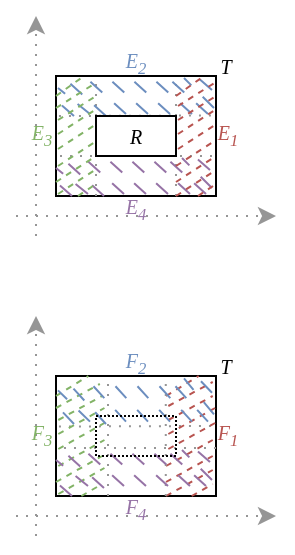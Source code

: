 <mxfile version="23.1.5" type="device">
  <diagram name="Pagina-1" id="2E39NDmfMYuv_2c8OxZy">
    <mxGraphModel dx="276" dy="161" grid="1" gridSize="10" guides="1" tooltips="1" connect="1" arrows="1" fold="1" page="1" pageScale="1" pageWidth="827" pageHeight="1169" math="0" shadow="0">
      <root>
        <mxCell id="0" />
        <mxCell id="1" parent="0" />
        <mxCell id="5KzQJG8aGWldB78MasGk-3" value="" style="rounded=0;whiteSpace=wrap;html=1;fillColor=none;" vertex="1" parent="1">
          <mxGeometry x="330" y="370" width="80" height="60" as="geometry" />
        </mxCell>
        <mxCell id="5KzQJG8aGWldB78MasGk-131" value="" style="rounded=0;whiteSpace=wrap;html=1;fillColor=none;" vertex="1" parent="1">
          <mxGeometry x="330" y="520" width="80" height="60" as="geometry" />
        </mxCell>
        <mxCell id="5KzQJG8aGWldB78MasGk-1" value="" style="endArrow=classic;html=1;rounded=0;strokeWidth=1;strokeColor=#969696;dashed=1;dashPattern=1 4;" edge="1" parent="1">
          <mxGeometry width="50" height="50" relative="1" as="geometry">
            <mxPoint x="320" y="450" as="sourcePoint" />
            <mxPoint x="320" y="340" as="targetPoint" />
          </mxGeometry>
        </mxCell>
        <mxCell id="5KzQJG8aGWldB78MasGk-2" value="" style="endArrow=classic;html=1;rounded=0;strokeWidth=1;strokeColor=#969696;dashed=1;dashPattern=1 4;" edge="1" parent="1">
          <mxGeometry width="50" height="50" relative="1" as="geometry">
            <mxPoint x="310" y="440" as="sourcePoint" />
            <mxPoint x="440" y="440" as="targetPoint" />
          </mxGeometry>
        </mxCell>
        <mxCell id="5KzQJG8aGWldB78MasGk-5" value="T" style="text;html=1;align=center;verticalAlign=middle;whiteSpace=wrap;rounded=0;fontSize=10;fontStyle=2;fontFamily=Computer modern;" vertex="1" parent="1">
          <mxGeometry x="410" y="360" width="10" height="10" as="geometry" />
        </mxCell>
        <mxCell id="5KzQJG8aGWldB78MasGk-7" value="" style="endArrow=none;dashed=1;html=1;dashPattern=1 4;strokeWidth=1;rounded=0;entryX=0.75;entryY=0;entryDx=0;entryDy=0;exitX=0.75;exitY=1;exitDx=0;exitDy=0;strokeColor=#969696;" edge="1" parent="1" source="5KzQJG8aGWldB78MasGk-3" target="5KzQJG8aGWldB78MasGk-3">
          <mxGeometry width="50" height="50" relative="1" as="geometry">
            <mxPoint x="330" y="420" as="sourcePoint" />
            <mxPoint x="390" y="380" as="targetPoint" />
          </mxGeometry>
        </mxCell>
        <mxCell id="5KzQJG8aGWldB78MasGk-8" value="" style="endArrow=none;dashed=1;html=1;dashPattern=1 4;strokeWidth=1;rounded=0;exitX=1.006;exitY=0.329;exitDx=0;exitDy=0;exitPerimeter=0;strokeColor=#969696;" edge="1" parent="1">
          <mxGeometry width="50" height="50" relative="1" as="geometry">
            <mxPoint x="407.48" y="389.74" as="sourcePoint" />
            <mxPoint x="330" y="390" as="targetPoint" />
          </mxGeometry>
        </mxCell>
        <mxCell id="5KzQJG8aGWldB78MasGk-9" value="" style="endArrow=none;dashed=1;html=1;dashPattern=1 4;strokeWidth=1;rounded=0;exitX=1.006;exitY=0.329;exitDx=0;exitDy=0;exitPerimeter=0;strokeColor=#969696;" edge="1" parent="1">
          <mxGeometry width="50" height="50" relative="1" as="geometry">
            <mxPoint x="408" y="410" as="sourcePoint" />
            <mxPoint x="328" y="410" as="targetPoint" />
          </mxGeometry>
        </mxCell>
        <mxCell id="5KzQJG8aGWldB78MasGk-10" value="" style="endArrow=none;dashed=1;html=1;dashPattern=1 4;strokeWidth=1;rounded=0;exitX=0.75;exitY=1;exitDx=0;exitDy=0;strokeColor=#969696;" edge="1" parent="1">
          <mxGeometry width="50" height="50" relative="1" as="geometry">
            <mxPoint x="350" y="430" as="sourcePoint" />
            <mxPoint x="350" y="370" as="targetPoint" />
          </mxGeometry>
        </mxCell>
        <mxCell id="5KzQJG8aGWldB78MasGk-22" value="" style="endArrow=none;dashed=1;html=1;rounded=0;fillColor=#dae8fc;strokeColor=#6c8ebf;dashPattern=8 8;" edge="1" parent="1">
          <mxGeometry width="50" height="50" relative="1" as="geometry">
            <mxPoint x="339" y="390" as="sourcePoint" />
            <mxPoint x="331" y="383" as="targetPoint" />
          </mxGeometry>
        </mxCell>
        <mxCell id="5KzQJG8aGWldB78MasGk-23" value="" style="endArrow=none;dashed=1;html=1;rounded=0;fillColor=#dae8fc;strokeColor=#6c8ebf;dashPattern=8 8;" edge="1" parent="1">
          <mxGeometry width="50" height="50" relative="1" as="geometry">
            <mxPoint x="355" y="390" as="sourcePoint" />
            <mxPoint x="334" y="371" as="targetPoint" />
          </mxGeometry>
        </mxCell>
        <mxCell id="5KzQJG8aGWldB78MasGk-25" value="" style="endArrow=none;dashed=1;html=1;rounded=0;fillColor=#dae8fc;strokeColor=#6c8ebf;dashPattern=8 8;" edge="1" parent="1">
          <mxGeometry width="50" height="50" relative="1" as="geometry">
            <mxPoint x="376" y="389" as="sourcePoint" />
            <mxPoint x="355" y="370" as="targetPoint" />
          </mxGeometry>
        </mxCell>
        <mxCell id="5KzQJG8aGWldB78MasGk-26" value="" style="endArrow=none;dashed=1;html=1;rounded=0;fillColor=#dae8fc;strokeColor=#6c8ebf;dashPattern=8 8;" edge="1" parent="1">
          <mxGeometry width="50" height="50" relative="1" as="geometry">
            <mxPoint x="387" y="389" as="sourcePoint" />
            <mxPoint x="366" y="370" as="targetPoint" />
          </mxGeometry>
        </mxCell>
        <mxCell id="5KzQJG8aGWldB78MasGk-27" value="" style="endArrow=none;dashed=1;html=1;rounded=0;fillColor=#dae8fc;strokeColor=#6c8ebf;dashPattern=8 8;" edge="1" parent="1">
          <mxGeometry width="50" height="50" relative="1" as="geometry">
            <mxPoint x="406" y="389" as="sourcePoint" />
            <mxPoint x="385" y="370" as="targetPoint" />
          </mxGeometry>
        </mxCell>
        <mxCell id="5KzQJG8aGWldB78MasGk-28" value="" style="endArrow=none;dashed=1;html=1;rounded=0;fillColor=#dae8fc;strokeColor=#6c8ebf;dashPattern=8 8;" edge="1" parent="1">
          <mxGeometry width="50" height="50" relative="1" as="geometry">
            <mxPoint x="408" y="377" as="sourcePoint" />
            <mxPoint x="400" y="370" as="targetPoint" />
          </mxGeometry>
        </mxCell>
        <mxCell id="5KzQJG8aGWldB78MasGk-36" value="E&lt;span style=&quot;font-size: 10px;&quot;&gt;&lt;span style=&quot;font-size: 10px;&quot;&gt;&lt;sub&gt;4&lt;/sub&gt;&lt;/span&gt;&lt;/span&gt;" style="text;html=1;align=center;verticalAlign=middle;whiteSpace=wrap;rounded=0;fontSize=10;fontStyle=2;fontFamily=Computer modern;fontColor=#9673A6;" vertex="1" parent="1">
          <mxGeometry x="355" y="432" width="30" height="10" as="geometry" />
        </mxCell>
        <mxCell id="5KzQJG8aGWldB78MasGk-37" value="E&lt;span style=&quot;font-size: 10px;&quot;&gt;&lt;span style=&quot;font-size: 10px;&quot;&gt;&lt;sub&gt;1&lt;/sub&gt;&lt;/span&gt;&lt;/span&gt;" style="text;html=1;align=center;verticalAlign=middle;whiteSpace=wrap;rounded=0;fontSize=10;fontStyle=2;fontFamily=Computer modern;fontColor=#B85450;" vertex="1" parent="1">
          <mxGeometry x="411" y="390" width="10" height="20" as="geometry" />
        </mxCell>
        <mxCell id="5KzQJG8aGWldB78MasGk-38" value="E&lt;span style=&quot;font-size: 10px;&quot;&gt;&lt;span style=&quot;font-size: 10px;&quot;&gt;&lt;sub&gt;2&lt;/sub&gt;&lt;/span&gt;&lt;/span&gt;" style="text;html=1;align=center;verticalAlign=middle;whiteSpace=wrap;rounded=0;fontSize=10;fontStyle=2;fontFamily=Computer modern;fontColor=#6C8EBF;" vertex="1" parent="1">
          <mxGeometry x="355" y="359" width="30" height="10" as="geometry" />
        </mxCell>
        <mxCell id="5KzQJG8aGWldB78MasGk-39" value="E&lt;span style=&quot;font-size: 10px;&quot;&gt;&lt;span style=&quot;font-size: 10px;&quot;&gt;&lt;sub&gt;3&lt;/sub&gt;&lt;/span&gt;&lt;/span&gt;" style="text;html=1;align=center;verticalAlign=middle;whiteSpace=wrap;rounded=0;fontSize=10;fontStyle=2;fontFamily=Computer modern;fontColor=#82B366;" vertex="1" parent="1">
          <mxGeometry x="316" y="390" width="14" height="20" as="geometry" />
        </mxCell>
        <mxCell id="5KzQJG8aGWldB78MasGk-48" value="" style="endArrow=none;dashed=1;html=1;rounded=0;fillColor=#dae8fc;strokeColor=#6c8ebf;dashPattern=8 8;" edge="1" parent="1">
          <mxGeometry width="50" height="50" relative="1" as="geometry">
            <mxPoint x="365" y="389" as="sourcePoint" />
            <mxPoint x="344" y="370" as="targetPoint" />
          </mxGeometry>
        </mxCell>
        <mxCell id="5KzQJG8aGWldB78MasGk-50" value="" style="endArrow=none;dashed=1;html=1;rounded=0;fillColor=#dae8fc;strokeColor=#6c8ebf;dashPattern=8 8;" edge="1" parent="1">
          <mxGeometry width="50" height="50" relative="1" as="geometry">
            <mxPoint x="409" y="386" as="sourcePoint" />
            <mxPoint x="394" y="371" as="targetPoint" />
          </mxGeometry>
        </mxCell>
        <mxCell id="5KzQJG8aGWldB78MasGk-51" value="" style="endArrow=none;dashed=1;html=1;rounded=0;fillColor=#dae8fc;strokeColor=#6c8ebf;dashPattern=8 8;" edge="1" parent="1">
          <mxGeometry width="50" height="50" relative="1" as="geometry">
            <mxPoint x="347" y="389" as="sourcePoint" />
            <mxPoint x="331" y="376" as="targetPoint" />
          </mxGeometry>
        </mxCell>
        <mxCell id="5KzQJG8aGWldB78MasGk-63" value="" style="endArrow=none;dashed=1;html=1;rounded=0;fillColor=#e1d5e7;strokeColor=#9673a6;dashPattern=8 8;" edge="1" parent="1">
          <mxGeometry width="50" height="50" relative="1" as="geometry">
            <mxPoint x="338" y="430" as="sourcePoint" />
            <mxPoint x="330" y="423" as="targetPoint" />
          </mxGeometry>
        </mxCell>
        <mxCell id="5KzQJG8aGWldB78MasGk-64" value="" style="endArrow=none;dashed=1;html=1;rounded=0;fillColor=#e1d5e7;strokeColor=#9673a6;dashPattern=8 8;" edge="1" parent="1">
          <mxGeometry width="50" height="50" relative="1" as="geometry">
            <mxPoint x="354" y="430" as="sourcePoint" />
            <mxPoint x="333" y="411" as="targetPoint" />
          </mxGeometry>
        </mxCell>
        <mxCell id="5KzQJG8aGWldB78MasGk-65" value="" style="endArrow=none;dashed=1;html=1;rounded=0;fillColor=#e1d5e7;strokeColor=#9673a6;dashPattern=8 8;" edge="1" parent="1">
          <mxGeometry width="50" height="50" relative="1" as="geometry">
            <mxPoint x="375" y="429" as="sourcePoint" />
            <mxPoint x="354" y="410" as="targetPoint" />
          </mxGeometry>
        </mxCell>
        <mxCell id="5KzQJG8aGWldB78MasGk-66" value="" style="endArrow=none;dashed=1;html=1;rounded=0;fillColor=#e1d5e7;strokeColor=#9673a6;dashPattern=8 8;" edge="1" parent="1">
          <mxGeometry width="50" height="50" relative="1" as="geometry">
            <mxPoint x="386" y="429" as="sourcePoint" />
            <mxPoint x="365" y="410" as="targetPoint" />
          </mxGeometry>
        </mxCell>
        <mxCell id="5KzQJG8aGWldB78MasGk-67" value="" style="endArrow=none;dashed=1;html=1;rounded=0;fillColor=#e1d5e7;strokeColor=#9673a6;dashPattern=8 8;" edge="1" parent="1">
          <mxGeometry width="50" height="50" relative="1" as="geometry">
            <mxPoint x="405" y="429" as="sourcePoint" />
            <mxPoint x="384" y="410" as="targetPoint" />
          </mxGeometry>
        </mxCell>
        <mxCell id="5KzQJG8aGWldB78MasGk-68" value="" style="endArrow=none;dashed=1;html=1;rounded=0;fillColor=#e1d5e7;strokeColor=#9673a6;dashPattern=8 8;" edge="1" parent="1">
          <mxGeometry width="50" height="50" relative="1" as="geometry">
            <mxPoint x="407" y="417" as="sourcePoint" />
            <mxPoint x="399" y="410" as="targetPoint" />
          </mxGeometry>
        </mxCell>
        <mxCell id="5KzQJG8aGWldB78MasGk-69" value="" style="endArrow=none;dashed=1;html=1;rounded=0;fillColor=#e1d5e7;strokeColor=#9673a6;dashPattern=8 8;" edge="1" parent="1">
          <mxGeometry width="50" height="50" relative="1" as="geometry">
            <mxPoint x="364" y="429" as="sourcePoint" />
            <mxPoint x="343" y="410" as="targetPoint" />
          </mxGeometry>
        </mxCell>
        <mxCell id="5KzQJG8aGWldB78MasGk-70" value="" style="endArrow=none;dashed=1;html=1;rounded=0;fillColor=#e1d5e7;strokeColor=#9673a6;dashPattern=8 8;" edge="1" parent="1">
          <mxGeometry width="50" height="50" relative="1" as="geometry">
            <mxPoint x="397" y="429" as="sourcePoint" />
            <mxPoint x="376" y="410" as="targetPoint" />
          </mxGeometry>
        </mxCell>
        <mxCell id="5KzQJG8aGWldB78MasGk-71" value="" style="endArrow=none;dashed=1;html=1;rounded=0;fillColor=#e1d5e7;strokeColor=#9673a6;dashPattern=8 8;" edge="1" parent="1">
          <mxGeometry width="50" height="50" relative="1" as="geometry">
            <mxPoint x="408" y="426" as="sourcePoint" />
            <mxPoint x="393" y="411" as="targetPoint" />
          </mxGeometry>
        </mxCell>
        <mxCell id="5KzQJG8aGWldB78MasGk-72" value="" style="endArrow=none;dashed=1;html=1;rounded=0;fillColor=#e1d5e7;strokeColor=#9673a6;dashPattern=8 8;" edge="1" parent="1">
          <mxGeometry width="50" height="50" relative="1" as="geometry">
            <mxPoint x="346" y="429" as="sourcePoint" />
            <mxPoint x="330" y="416" as="targetPoint" />
          </mxGeometry>
        </mxCell>
        <mxCell id="5KzQJG8aGWldB78MasGk-4" value="" style="rounded=0;whiteSpace=wrap;html=1;fillColor=none;" vertex="1" parent="1">
          <mxGeometry x="350" y="390" width="40" height="20" as="geometry" />
        </mxCell>
        <mxCell id="5KzQJG8aGWldB78MasGk-6" value="R" style="text;html=1;align=center;verticalAlign=middle;whiteSpace=wrap;rounded=0;fontSize=10;fontStyle=2;fontFamily=Computer modern;" vertex="1" parent="1">
          <mxGeometry x="355" y="390" width="30" height="20" as="geometry" />
        </mxCell>
        <mxCell id="5KzQJG8aGWldB78MasGk-49" value="" style="endArrow=none;dashed=1;html=1;rounded=0;fillColor=#dae8fc;strokeColor=#6c8ebf;dashPattern=8 8;" edge="1" parent="1">
          <mxGeometry width="50" height="50" relative="1" as="geometry">
            <mxPoint x="398" y="389" as="sourcePoint" />
            <mxPoint x="377" y="370" as="targetPoint" />
          </mxGeometry>
        </mxCell>
        <mxCell id="5KzQJG8aGWldB78MasGk-76" value="" style="group" vertex="1" connectable="0" parent="1">
          <mxGeometry x="390" y="370" width="21" height="60" as="geometry" />
        </mxCell>
        <mxCell id="5KzQJG8aGWldB78MasGk-11" value="" style="endArrow=none;dashed=1;html=1;rounded=0;fillColor=#f8cecc;strokeColor=#b85450;" edge="1" parent="5KzQJG8aGWldB78MasGk-76">
          <mxGeometry width="50" height="50" relative="1" as="geometry">
            <mxPoint y="10" as="sourcePoint" />
            <mxPoint x="14" as="targetPoint" />
          </mxGeometry>
        </mxCell>
        <mxCell id="5KzQJG8aGWldB78MasGk-12" value="" style="endArrow=none;dashed=1;html=1;rounded=0;fillColor=#f8cecc;strokeColor=#b85450;" edge="1" parent="5KzQJG8aGWldB78MasGk-76">
          <mxGeometry width="50" height="50" relative="1" as="geometry">
            <mxPoint x="1" y="36.5" as="sourcePoint" />
            <mxPoint x="21" y="23.5" as="targetPoint" />
          </mxGeometry>
        </mxCell>
        <mxCell id="5KzQJG8aGWldB78MasGk-13" value="" style="endArrow=none;dashed=1;html=1;rounded=0;fillColor=#f8cecc;strokeColor=#b85450;" edge="1" parent="5KzQJG8aGWldB78MasGk-76">
          <mxGeometry width="50" height="50" relative="1" as="geometry">
            <mxPoint x="1" y="22" as="sourcePoint" />
            <mxPoint x="20" y="10" as="targetPoint" />
          </mxGeometry>
        </mxCell>
        <mxCell id="5KzQJG8aGWldB78MasGk-14" value="" style="endArrow=none;dashed=1;html=1;rounded=0;fillColor=#f8cecc;strokeColor=#b85450;" edge="1" parent="5KzQJG8aGWldB78MasGk-76">
          <mxGeometry width="50" height="50" relative="1" as="geometry">
            <mxPoint y="53" as="sourcePoint" />
            <mxPoint x="20" y="40" as="targetPoint" />
          </mxGeometry>
        </mxCell>
        <mxCell id="5KzQJG8aGWldB78MasGk-15" value="" style="endArrow=none;dashed=1;html=1;rounded=0;fillColor=#f8cecc;strokeColor=#b85450;" edge="1" parent="5KzQJG8aGWldB78MasGk-76">
          <mxGeometry width="50" height="50" relative="1" as="geometry">
            <mxPoint x="11" y="60" as="sourcePoint" />
            <mxPoint x="20" y="54" as="targetPoint" />
          </mxGeometry>
        </mxCell>
        <mxCell id="5KzQJG8aGWldB78MasGk-44" value="" style="endArrow=none;dashed=1;html=1;rounded=0;fillColor=#f8cecc;strokeColor=#b85450;" edge="1" parent="5KzQJG8aGWldB78MasGk-76">
          <mxGeometry width="50" height="50" relative="1" as="geometry">
            <mxPoint y="60" as="sourcePoint" />
            <mxPoint x="20" y="47" as="targetPoint" />
          </mxGeometry>
        </mxCell>
        <mxCell id="5KzQJG8aGWldB78MasGk-45" value="" style="endArrow=none;dashed=1;html=1;rounded=0;fillColor=#f8cecc;strokeColor=#b85450;" edge="1" parent="5KzQJG8aGWldB78MasGk-76">
          <mxGeometry width="50" height="50" relative="1" as="geometry">
            <mxPoint y="45" as="sourcePoint" />
            <mxPoint x="20" y="32" as="targetPoint" />
          </mxGeometry>
        </mxCell>
        <mxCell id="5KzQJG8aGWldB78MasGk-46" value="" style="endArrow=none;dashed=1;html=1;rounded=0;fillColor=#f8cecc;strokeColor=#b85450;" edge="1" parent="5KzQJG8aGWldB78MasGk-76">
          <mxGeometry width="50" height="50" relative="1" as="geometry">
            <mxPoint x="1" y="29" as="sourcePoint" />
            <mxPoint x="21" y="16" as="targetPoint" />
          </mxGeometry>
        </mxCell>
        <mxCell id="5KzQJG8aGWldB78MasGk-47" value="" style="endArrow=none;dashed=1;html=1;rounded=0;fillColor=#f8cecc;strokeColor=#b85450;" edge="1" parent="5KzQJG8aGWldB78MasGk-76">
          <mxGeometry width="50" height="50" relative="1" as="geometry">
            <mxPoint x="1" y="15" as="sourcePoint" />
            <mxPoint x="20" y="3" as="targetPoint" />
          </mxGeometry>
        </mxCell>
        <mxCell id="5KzQJG8aGWldB78MasGk-77" value="" style="group" vertex="1" connectable="0" parent="1">
          <mxGeometry x="330" y="370" width="21" height="60" as="geometry" />
        </mxCell>
        <mxCell id="5KzQJG8aGWldB78MasGk-17" value="" style="endArrow=none;dashed=1;html=1;rounded=0;entryX=0.927;entryY=0.005;entryDx=0;entryDy=0;entryPerimeter=0;fillColor=#d5e8d4;strokeColor=#82b366;" edge="1" parent="5KzQJG8aGWldB78MasGk-77">
          <mxGeometry width="50" height="50" relative="1" as="geometry">
            <mxPoint y="10" as="sourcePoint" />
            <mxPoint x="14" as="targetPoint" />
          </mxGeometry>
        </mxCell>
        <mxCell id="5KzQJG8aGWldB78MasGk-18" value="" style="endArrow=none;dashed=1;html=1;rounded=0;fillColor=#d5e8d4;strokeColor=#82b366;" edge="1" parent="5KzQJG8aGWldB78MasGk-77">
          <mxGeometry width="50" height="50" relative="1" as="geometry">
            <mxPoint x="1" y="36.5" as="sourcePoint" />
            <mxPoint x="21" y="23.5" as="targetPoint" />
          </mxGeometry>
        </mxCell>
        <mxCell id="5KzQJG8aGWldB78MasGk-19" value="" style="endArrow=none;dashed=1;html=1;rounded=0;fillColor=#d5e8d4;strokeColor=#82b366;" edge="1" parent="5KzQJG8aGWldB78MasGk-77">
          <mxGeometry width="50" height="50" relative="1" as="geometry">
            <mxPoint x="1" y="22" as="sourcePoint" />
            <mxPoint x="20" y="10" as="targetPoint" />
          </mxGeometry>
        </mxCell>
        <mxCell id="5KzQJG8aGWldB78MasGk-20" value="" style="endArrow=none;dashed=1;html=1;rounded=0;fillColor=#d5e8d4;strokeColor=#82b366;" edge="1" parent="5KzQJG8aGWldB78MasGk-77">
          <mxGeometry width="50" height="50" relative="1" as="geometry">
            <mxPoint x="11" y="60" as="sourcePoint" />
            <mxPoint x="20" y="54" as="targetPoint" />
          </mxGeometry>
        </mxCell>
        <mxCell id="5KzQJG8aGWldB78MasGk-21" value="" style="endArrow=none;dashed=1;html=1;rounded=0;fillColor=#d5e8d4;strokeColor=#82b366;" edge="1" parent="5KzQJG8aGWldB78MasGk-77">
          <mxGeometry width="50" height="50" relative="1" as="geometry">
            <mxPoint y="53" as="sourcePoint" />
            <mxPoint x="20" y="40" as="targetPoint" />
          </mxGeometry>
        </mxCell>
        <mxCell id="5KzQJG8aGWldB78MasGk-40" value="" style="endArrow=none;dashed=1;html=1;rounded=0;fillColor=#d5e8d4;strokeColor=#82b366;" edge="1" parent="5KzQJG8aGWldB78MasGk-77">
          <mxGeometry width="50" height="50" relative="1" as="geometry">
            <mxPoint y="16" as="sourcePoint" />
            <mxPoint x="19" y="4" as="targetPoint" />
          </mxGeometry>
        </mxCell>
        <mxCell id="5KzQJG8aGWldB78MasGk-41" value="" style="endArrow=none;dashed=1;html=1;rounded=0;fillColor=#d5e8d4;strokeColor=#82b366;" edge="1" parent="5KzQJG8aGWldB78MasGk-77">
          <mxGeometry width="50" height="50" relative="1" as="geometry">
            <mxPoint x="1" y="29" as="sourcePoint" />
            <mxPoint x="21" y="16" as="targetPoint" />
          </mxGeometry>
        </mxCell>
        <mxCell id="5KzQJG8aGWldB78MasGk-42" value="" style="endArrow=none;dashed=1;html=1;rounded=0;fillColor=#d5e8d4;strokeColor=#82b366;" edge="1" parent="5KzQJG8aGWldB78MasGk-77">
          <mxGeometry width="50" height="50" relative="1" as="geometry">
            <mxPoint x="1" y="45" as="sourcePoint" />
            <mxPoint x="21" y="32" as="targetPoint" />
          </mxGeometry>
        </mxCell>
        <mxCell id="5KzQJG8aGWldB78MasGk-43" value="" style="endArrow=none;dashed=1;html=1;rounded=0;fillColor=#d5e8d4;strokeColor=#82b366;" edge="1" parent="5KzQJG8aGWldB78MasGk-77">
          <mxGeometry width="50" height="50" relative="1" as="geometry">
            <mxPoint x="1" y="59" as="sourcePoint" />
            <mxPoint x="21" y="46" as="targetPoint" />
          </mxGeometry>
        </mxCell>
        <mxCell id="5KzQJG8aGWldB78MasGk-78" value="" style="endArrow=classic;html=1;rounded=0;strokeWidth=1;strokeColor=#969696;dashed=1;dashPattern=1 4;" edge="1" parent="1">
          <mxGeometry width="50" height="50" relative="1" as="geometry">
            <mxPoint x="320" y="600" as="sourcePoint" />
            <mxPoint x="320" y="490" as="targetPoint" />
          </mxGeometry>
        </mxCell>
        <mxCell id="5KzQJG8aGWldB78MasGk-79" value="" style="endArrow=classic;html=1;rounded=0;strokeWidth=1;strokeColor=#969696;dashed=1;dashPattern=1 4;" edge="1" parent="1">
          <mxGeometry width="50" height="50" relative="1" as="geometry">
            <mxPoint x="310" y="590" as="sourcePoint" />
            <mxPoint x="440" y="590" as="targetPoint" />
          </mxGeometry>
        </mxCell>
        <mxCell id="5KzQJG8aGWldB78MasGk-80" value="T" style="text;html=1;align=center;verticalAlign=middle;whiteSpace=wrap;rounded=0;fontSize=10;fontStyle=2;fontFamily=Computer modern;" vertex="1" parent="1">
          <mxGeometry x="410" y="510" width="10" height="10" as="geometry" />
        </mxCell>
        <mxCell id="5KzQJG8aGWldB78MasGk-82" value="" style="endArrow=none;dashed=1;html=1;dashPattern=1 4;strokeWidth=1;rounded=0;exitX=1.006;exitY=0.329;exitDx=0;exitDy=0;exitPerimeter=0;strokeColor=#969696;" edge="1" parent="1">
          <mxGeometry width="50" height="50" relative="1" as="geometry">
            <mxPoint x="407.48" y="545" as="sourcePoint" />
            <mxPoint x="330" y="545.26" as="targetPoint" />
          </mxGeometry>
        </mxCell>
        <mxCell id="5KzQJG8aGWldB78MasGk-83" value="" style="endArrow=none;dashed=1;html=1;dashPattern=1 4;strokeWidth=1;rounded=0;exitX=1.006;exitY=0.329;exitDx=0;exitDy=0;exitPerimeter=0;strokeColor=#969696;" edge="1" parent="1">
          <mxGeometry width="50" height="50" relative="1" as="geometry">
            <mxPoint x="410" y="556" as="sourcePoint" />
            <mxPoint x="330" y="556" as="targetPoint" />
          </mxGeometry>
        </mxCell>
        <mxCell id="5KzQJG8aGWldB78MasGk-84" value="" style="endArrow=none;dashed=1;html=1;dashPattern=1 4;strokeWidth=1;rounded=0;exitX=0.75;exitY=1;exitDx=0;exitDy=0;strokeColor=#969696;" edge="1" parent="1">
          <mxGeometry width="50" height="50" relative="1" as="geometry">
            <mxPoint x="356" y="580" as="sourcePoint" />
            <mxPoint x="356" y="520" as="targetPoint" />
          </mxGeometry>
        </mxCell>
        <mxCell id="5KzQJG8aGWldB78MasGk-91" value="F&lt;span style=&quot;font-size: 10px;&quot;&gt;&lt;span style=&quot;font-size: 10px;&quot;&gt;&lt;sub&gt;4&lt;/sub&gt;&lt;/span&gt;&lt;/span&gt;" style="text;html=1;align=center;verticalAlign=middle;whiteSpace=wrap;rounded=0;fontSize=10;fontStyle=2;fontFamily=Computer modern;fontColor=#9673A6;" vertex="1" parent="1">
          <mxGeometry x="355" y="582" width="30" height="10" as="geometry" />
        </mxCell>
        <mxCell id="5KzQJG8aGWldB78MasGk-92" value="F&lt;span style=&quot;font-size: 10px;&quot;&gt;&lt;span style=&quot;font-size: 10px;&quot;&gt;&lt;sub&gt;1&lt;/sub&gt;&lt;/span&gt;&lt;/span&gt;" style="text;html=1;align=center;verticalAlign=middle;whiteSpace=wrap;rounded=0;fontSize=10;fontStyle=2;fontFamily=Computer modern;fontColor=#B85450;" vertex="1" parent="1">
          <mxGeometry x="411" y="540" width="10" height="20" as="geometry" />
        </mxCell>
        <mxCell id="5KzQJG8aGWldB78MasGk-93" value="F&lt;span style=&quot;font-size: 10px;&quot;&gt;&lt;span style=&quot;font-size: 10px;&quot;&gt;&lt;sub&gt;2&lt;/sub&gt;&lt;/span&gt;&lt;/span&gt;" style="text;html=1;align=center;verticalAlign=middle;whiteSpace=wrap;rounded=0;fontSize=10;fontStyle=2;fontFamily=Computer modern;fontColor=#6C8EBF;" vertex="1" parent="1">
          <mxGeometry x="355" y="509" width="30" height="10" as="geometry" />
        </mxCell>
        <mxCell id="5KzQJG8aGWldB78MasGk-94" value="F&lt;span style=&quot;font-size: 10px;&quot;&gt;&lt;span style=&quot;font-size: 10px;&quot;&gt;&lt;sub&gt;3&lt;/sub&gt;&lt;/span&gt;&lt;/span&gt;" style="text;html=1;align=center;verticalAlign=middle;whiteSpace=wrap;rounded=0;fontSize=10;fontStyle=2;fontFamily=Computer modern;fontColor=#82B366;" vertex="1" parent="1">
          <mxGeometry x="316" y="540" width="14" height="20" as="geometry" />
        </mxCell>
        <mxCell id="5KzQJG8aGWldB78MasGk-98" value="" style="endArrow=none;dashed=1;html=1;rounded=0;fillColor=#e1d5e7;strokeColor=#9673a6;dashPattern=8 8;" edge="1" parent="1">
          <mxGeometry width="50" height="50" relative="1" as="geometry">
            <mxPoint x="338" y="580" as="sourcePoint" />
            <mxPoint x="330" y="573" as="targetPoint" />
          </mxGeometry>
        </mxCell>
        <mxCell id="5KzQJG8aGWldB78MasGk-111" value="" style="group" vertex="1" connectable="0" parent="1">
          <mxGeometry x="385" y="520" width="24" height="60" as="geometry" />
        </mxCell>
        <mxCell id="5KzQJG8aGWldB78MasGk-112" value="" style="endArrow=none;dashed=1;html=1;rounded=0;fillColor=#f8cecc;strokeColor=#b85450;" edge="1" parent="5KzQJG8aGWldB78MasGk-111">
          <mxGeometry width="50" height="50" relative="1" as="geometry">
            <mxPoint y="10" as="sourcePoint" />
            <mxPoint x="16.361" as="targetPoint" />
          </mxGeometry>
        </mxCell>
        <mxCell id="5KzQJG8aGWldB78MasGk-113" value="" style="endArrow=none;dashed=1;html=1;rounded=0;fillColor=#f8cecc;strokeColor=#b85450;" edge="1" parent="5KzQJG8aGWldB78MasGk-111">
          <mxGeometry width="50" height="50" relative="1" as="geometry">
            <mxPoint x="1.169" y="36.5" as="sourcePoint" />
            <mxPoint x="24.542" y="23.5" as="targetPoint" />
          </mxGeometry>
        </mxCell>
        <mxCell id="5KzQJG8aGWldB78MasGk-114" value="" style="endArrow=none;dashed=1;html=1;rounded=0;fillColor=#f8cecc;strokeColor=#b85450;" edge="1" parent="5KzQJG8aGWldB78MasGk-111">
          <mxGeometry width="50" height="50" relative="1" as="geometry">
            <mxPoint x="1.169" y="22" as="sourcePoint" />
            <mxPoint x="23.373" y="10" as="targetPoint" />
          </mxGeometry>
        </mxCell>
        <mxCell id="5KzQJG8aGWldB78MasGk-115" value="" style="endArrow=none;dashed=1;html=1;rounded=0;fillColor=#f8cecc;strokeColor=#b85450;" edge="1" parent="5KzQJG8aGWldB78MasGk-111">
          <mxGeometry width="50" height="50" relative="1" as="geometry">
            <mxPoint y="53" as="sourcePoint" />
            <mxPoint x="23.373" y="40" as="targetPoint" />
          </mxGeometry>
        </mxCell>
        <mxCell id="5KzQJG8aGWldB78MasGk-116" value="" style="endArrow=none;dashed=1;html=1;rounded=0;fillColor=#f8cecc;strokeColor=#b85450;" edge="1" parent="5KzQJG8aGWldB78MasGk-111">
          <mxGeometry width="50" height="50" relative="1" as="geometry">
            <mxPoint x="12.855" y="60" as="sourcePoint" />
            <mxPoint x="23.373" y="54" as="targetPoint" />
          </mxGeometry>
        </mxCell>
        <mxCell id="5KzQJG8aGWldB78MasGk-117" value="" style="endArrow=none;dashed=1;html=1;rounded=0;fillColor=#f8cecc;strokeColor=#b85450;" edge="1" parent="5KzQJG8aGWldB78MasGk-111">
          <mxGeometry width="50" height="50" relative="1" as="geometry">
            <mxPoint y="60" as="sourcePoint" />
            <mxPoint x="23.373" y="47" as="targetPoint" />
          </mxGeometry>
        </mxCell>
        <mxCell id="5KzQJG8aGWldB78MasGk-118" value="" style="endArrow=none;dashed=1;html=1;rounded=0;fillColor=#f8cecc;strokeColor=#b85450;" edge="1" parent="5KzQJG8aGWldB78MasGk-111">
          <mxGeometry width="50" height="50" relative="1" as="geometry">
            <mxPoint y="45" as="sourcePoint" />
            <mxPoint x="23.373" y="32" as="targetPoint" />
          </mxGeometry>
        </mxCell>
        <mxCell id="5KzQJG8aGWldB78MasGk-119" value="" style="endArrow=none;dashed=1;html=1;rounded=0;fillColor=#f8cecc;strokeColor=#b85450;" edge="1" parent="5KzQJG8aGWldB78MasGk-111">
          <mxGeometry width="50" height="50" relative="1" as="geometry">
            <mxPoint x="1.169" y="29" as="sourcePoint" />
            <mxPoint x="24.542" y="16" as="targetPoint" />
          </mxGeometry>
        </mxCell>
        <mxCell id="5KzQJG8aGWldB78MasGk-120" value="" style="endArrow=none;dashed=1;html=1;rounded=0;fillColor=#f8cecc;strokeColor=#b85450;" edge="1" parent="5KzQJG8aGWldB78MasGk-111">
          <mxGeometry width="50" height="50" relative="1" as="geometry">
            <mxPoint x="1.169" y="15" as="sourcePoint" />
            <mxPoint x="23.373" y="3" as="targetPoint" />
          </mxGeometry>
        </mxCell>
        <mxCell id="5KzQJG8aGWldB78MasGk-121" value="" style="group" vertex="1" connectable="0" parent="1">
          <mxGeometry x="330" y="520" width="30" height="60" as="geometry" />
        </mxCell>
        <mxCell id="5KzQJG8aGWldB78MasGk-122" value="" style="endArrow=none;dashed=1;html=1;rounded=0;entryX=0.927;entryY=0.005;entryDx=0;entryDy=0;entryPerimeter=0;fillColor=#d5e8d4;strokeColor=#82b366;" edge="1" parent="5KzQJG8aGWldB78MasGk-121">
          <mxGeometry width="50" height="50" relative="1" as="geometry">
            <mxPoint y="10" as="sourcePoint" />
            <mxPoint x="16.154" as="targetPoint" />
          </mxGeometry>
        </mxCell>
        <mxCell id="5KzQJG8aGWldB78MasGk-123" value="" style="endArrow=none;dashed=1;html=1;rounded=0;fillColor=#d5e8d4;strokeColor=#82b366;" edge="1" parent="5KzQJG8aGWldB78MasGk-121">
          <mxGeometry width="50" height="50" relative="1" as="geometry">
            <mxPoint x="1.154" y="36.5" as="sourcePoint" />
            <mxPoint x="24.231" y="23.5" as="targetPoint" />
          </mxGeometry>
        </mxCell>
        <mxCell id="5KzQJG8aGWldB78MasGk-124" value="" style="endArrow=none;dashed=1;html=1;rounded=0;fillColor=#d5e8d4;strokeColor=#82b366;" edge="1" parent="5KzQJG8aGWldB78MasGk-121">
          <mxGeometry width="50" height="50" relative="1" as="geometry">
            <mxPoint x="1.154" y="22" as="sourcePoint" />
            <mxPoint x="23.077" y="10" as="targetPoint" />
          </mxGeometry>
        </mxCell>
        <mxCell id="5KzQJG8aGWldB78MasGk-125" value="" style="endArrow=none;dashed=1;html=1;rounded=0;fillColor=#d5e8d4;strokeColor=#82b366;" edge="1" parent="5KzQJG8aGWldB78MasGk-121">
          <mxGeometry width="50" height="50" relative="1" as="geometry">
            <mxPoint x="12.692" y="60" as="sourcePoint" />
            <mxPoint x="23.077" y="54" as="targetPoint" />
          </mxGeometry>
        </mxCell>
        <mxCell id="5KzQJG8aGWldB78MasGk-126" value="" style="endArrow=none;dashed=1;html=1;rounded=0;fillColor=#d5e8d4;strokeColor=#82b366;" edge="1" parent="5KzQJG8aGWldB78MasGk-121">
          <mxGeometry width="50" height="50" relative="1" as="geometry">
            <mxPoint y="53" as="sourcePoint" />
            <mxPoint x="23.077" y="40" as="targetPoint" />
          </mxGeometry>
        </mxCell>
        <mxCell id="5KzQJG8aGWldB78MasGk-127" value="" style="endArrow=none;dashed=1;html=1;rounded=0;fillColor=#d5e8d4;strokeColor=#82b366;" edge="1" parent="5KzQJG8aGWldB78MasGk-121">
          <mxGeometry width="50" height="50" relative="1" as="geometry">
            <mxPoint y="16" as="sourcePoint" />
            <mxPoint x="21.923" y="4" as="targetPoint" />
          </mxGeometry>
        </mxCell>
        <mxCell id="5KzQJG8aGWldB78MasGk-128" value="" style="endArrow=none;dashed=1;html=1;rounded=0;fillColor=#d5e8d4;strokeColor=#82b366;" edge="1" parent="5KzQJG8aGWldB78MasGk-121">
          <mxGeometry width="50" height="50" relative="1" as="geometry">
            <mxPoint x="1.154" y="29" as="sourcePoint" />
            <mxPoint x="24.231" y="16" as="targetPoint" />
          </mxGeometry>
        </mxCell>
        <mxCell id="5KzQJG8aGWldB78MasGk-129" value="" style="endArrow=none;dashed=1;html=1;rounded=0;fillColor=#d5e8d4;strokeColor=#82b366;" edge="1" parent="5KzQJG8aGWldB78MasGk-121">
          <mxGeometry width="50" height="50" relative="1" as="geometry">
            <mxPoint x="1.154" y="45" as="sourcePoint" />
            <mxPoint x="24.231" y="32" as="targetPoint" />
          </mxGeometry>
        </mxCell>
        <mxCell id="5KzQJG8aGWldB78MasGk-130" value="" style="endArrow=none;dashed=1;html=1;rounded=0;fillColor=#d5e8d4;strokeColor=#82b366;" edge="1" parent="5KzQJG8aGWldB78MasGk-121">
          <mxGeometry width="50" height="50" relative="1" as="geometry">
            <mxPoint x="1.154" y="59" as="sourcePoint" />
            <mxPoint x="24.231" y="46" as="targetPoint" />
          </mxGeometry>
        </mxCell>
        <mxCell id="5KzQJG8aGWldB78MasGk-142" value="" style="endArrow=none;dashed=1;html=1;dashPattern=1 4;strokeWidth=1;rounded=0;exitX=0.75;exitY=1;exitDx=0;exitDy=0;strokeColor=#969696;" edge="1" parent="1">
          <mxGeometry width="50" height="50" relative="1" as="geometry">
            <mxPoint x="384.89" y="580" as="sourcePoint" />
            <mxPoint x="384.89" y="520" as="targetPoint" />
          </mxGeometry>
        </mxCell>
        <mxCell id="5KzQJG8aGWldB78MasGk-144" value="" style="group" vertex="1" connectable="0" parent="1">
          <mxGeometry x="330" y="556" width="78" height="24" as="geometry" />
        </mxCell>
        <mxCell id="5KzQJG8aGWldB78MasGk-99" value="" style="endArrow=none;dashed=1;html=1;rounded=0;fillColor=#e1d5e7;strokeColor=#9673a6;dashPattern=8 8;" edge="1" parent="5KzQJG8aGWldB78MasGk-144">
          <mxGeometry width="50" height="50" relative="1" as="geometry">
            <mxPoint x="24" y="20" as="sourcePoint" />
            <mxPoint x="3" y="1" as="targetPoint" />
          </mxGeometry>
        </mxCell>
        <mxCell id="5KzQJG8aGWldB78MasGk-100" value="" style="endArrow=none;dashed=1;html=1;rounded=0;fillColor=#e1d5e7;strokeColor=#9673a6;dashPattern=8 8;" edge="1" parent="5KzQJG8aGWldB78MasGk-144">
          <mxGeometry width="50" height="50" relative="1" as="geometry">
            <mxPoint x="45" y="19" as="sourcePoint" />
            <mxPoint x="24" as="targetPoint" />
          </mxGeometry>
        </mxCell>
        <mxCell id="5KzQJG8aGWldB78MasGk-101" value="" style="endArrow=none;dashed=1;html=1;rounded=0;fillColor=#e1d5e7;strokeColor=#9673a6;dashPattern=8 8;" edge="1" parent="5KzQJG8aGWldB78MasGk-144">
          <mxGeometry width="50" height="50" relative="1" as="geometry">
            <mxPoint x="56" y="19" as="sourcePoint" />
            <mxPoint x="35" as="targetPoint" />
          </mxGeometry>
        </mxCell>
        <mxCell id="5KzQJG8aGWldB78MasGk-102" value="" style="endArrow=none;dashed=1;html=1;rounded=0;fillColor=#e1d5e7;strokeColor=#9673a6;dashPattern=8 8;" edge="1" parent="5KzQJG8aGWldB78MasGk-144">
          <mxGeometry width="50" height="50" relative="1" as="geometry">
            <mxPoint x="75" y="19" as="sourcePoint" />
            <mxPoint x="54" as="targetPoint" />
          </mxGeometry>
        </mxCell>
        <mxCell id="5KzQJG8aGWldB78MasGk-103" value="" style="endArrow=none;dashed=1;html=1;rounded=0;fillColor=#e1d5e7;strokeColor=#9673a6;dashPattern=8 8;" edge="1" parent="5KzQJG8aGWldB78MasGk-144">
          <mxGeometry width="50" height="50" relative="1" as="geometry">
            <mxPoint x="77" y="7" as="sourcePoint" />
            <mxPoint x="69" as="targetPoint" />
          </mxGeometry>
        </mxCell>
        <mxCell id="5KzQJG8aGWldB78MasGk-104" value="" style="endArrow=none;dashed=1;html=1;rounded=0;fillColor=#e1d5e7;strokeColor=#9673a6;dashPattern=8 8;" edge="1" parent="5KzQJG8aGWldB78MasGk-144">
          <mxGeometry width="50" height="50" relative="1" as="geometry">
            <mxPoint x="34" y="19" as="sourcePoint" />
            <mxPoint x="13" as="targetPoint" />
          </mxGeometry>
        </mxCell>
        <mxCell id="5KzQJG8aGWldB78MasGk-105" value="" style="endArrow=none;dashed=1;html=1;rounded=0;fillColor=#e1d5e7;strokeColor=#9673a6;dashPattern=8 8;" edge="1" parent="5KzQJG8aGWldB78MasGk-144">
          <mxGeometry width="50" height="50" relative="1" as="geometry">
            <mxPoint x="67" y="19" as="sourcePoint" />
            <mxPoint x="46" as="targetPoint" />
          </mxGeometry>
        </mxCell>
        <mxCell id="5KzQJG8aGWldB78MasGk-106" value="" style="endArrow=none;dashed=1;html=1;rounded=0;fillColor=#e1d5e7;strokeColor=#9673a6;dashPattern=8 8;" edge="1" parent="5KzQJG8aGWldB78MasGk-144">
          <mxGeometry width="50" height="50" relative="1" as="geometry">
            <mxPoint x="78" y="16" as="sourcePoint" />
            <mxPoint x="63" y="1" as="targetPoint" />
          </mxGeometry>
        </mxCell>
        <mxCell id="5KzQJG8aGWldB78MasGk-107" value="" style="endArrow=none;dashed=1;html=1;rounded=0;fillColor=#e1d5e7;strokeColor=#9673a6;dashPattern=8 8;" edge="1" parent="5KzQJG8aGWldB78MasGk-144">
          <mxGeometry width="50" height="50" relative="1" as="geometry">
            <mxPoint x="16" y="19" as="sourcePoint" />
            <mxPoint y="6" as="targetPoint" />
          </mxGeometry>
        </mxCell>
        <mxCell id="5KzQJG8aGWldB78MasGk-143" value="" style="group" vertex="1" connectable="0" parent="1">
          <mxGeometry x="331" y="520" width="78" height="40" as="geometry" />
        </mxCell>
        <mxCell id="5KzQJG8aGWldB78MasGk-85" value="" style="endArrow=none;dashed=1;html=1;rounded=0;fillColor=#dae8fc;strokeColor=#6c8ebf;dashPattern=8 8;" edge="1" parent="5KzQJG8aGWldB78MasGk-143">
          <mxGeometry width="50" height="50" relative="1" as="geometry">
            <mxPoint x="8" y="24" as="sourcePoint" />
            <mxPoint y="15.6" as="targetPoint" />
          </mxGeometry>
        </mxCell>
        <mxCell id="5KzQJG8aGWldB78MasGk-86" value="" style="endArrow=none;dashed=1;html=1;rounded=0;fillColor=#dae8fc;strokeColor=#6c8ebf;dashPattern=8 8;" edge="1" parent="5KzQJG8aGWldB78MasGk-143">
          <mxGeometry width="50" height="50" relative="1" as="geometry">
            <mxPoint x="24" y="24" as="sourcePoint" />
            <mxPoint x="3" y="1.2" as="targetPoint" />
          </mxGeometry>
        </mxCell>
        <mxCell id="5KzQJG8aGWldB78MasGk-87" value="" style="endArrow=none;dashed=1;html=1;rounded=0;fillColor=#dae8fc;strokeColor=#6c8ebf;dashPattern=8 8;" edge="1" parent="5KzQJG8aGWldB78MasGk-143">
          <mxGeometry width="50" height="50" relative="1" as="geometry">
            <mxPoint x="45" y="22.8" as="sourcePoint" />
            <mxPoint x="24" as="targetPoint" />
          </mxGeometry>
        </mxCell>
        <mxCell id="5KzQJG8aGWldB78MasGk-88" value="" style="endArrow=none;dashed=1;html=1;rounded=0;fillColor=#dae8fc;strokeColor=#6c8ebf;dashPattern=8 8;" edge="1" parent="5KzQJG8aGWldB78MasGk-143">
          <mxGeometry width="50" height="50" relative="1" as="geometry">
            <mxPoint x="56" y="22.8" as="sourcePoint" />
            <mxPoint x="35" as="targetPoint" />
          </mxGeometry>
        </mxCell>
        <mxCell id="5KzQJG8aGWldB78MasGk-89" value="" style="endArrow=none;dashed=1;html=1;rounded=0;fillColor=#dae8fc;strokeColor=#6c8ebf;dashPattern=8 8;" edge="1" parent="5KzQJG8aGWldB78MasGk-143">
          <mxGeometry width="50" height="50" relative="1" as="geometry">
            <mxPoint x="75" y="22.8" as="sourcePoint" />
            <mxPoint x="54" as="targetPoint" />
          </mxGeometry>
        </mxCell>
        <mxCell id="5KzQJG8aGWldB78MasGk-90" value="" style="endArrow=none;dashed=1;html=1;rounded=0;fillColor=#dae8fc;strokeColor=#6c8ebf;dashPattern=8 8;" edge="1" parent="5KzQJG8aGWldB78MasGk-143">
          <mxGeometry width="50" height="50" relative="1" as="geometry">
            <mxPoint x="77" y="8.4" as="sourcePoint" />
            <mxPoint x="69" as="targetPoint" />
          </mxGeometry>
        </mxCell>
        <mxCell id="5KzQJG8aGWldB78MasGk-95" value="" style="endArrow=none;dashed=1;html=1;rounded=0;fillColor=#dae8fc;strokeColor=#6c8ebf;dashPattern=8 8;" edge="1" parent="5KzQJG8aGWldB78MasGk-143">
          <mxGeometry width="50" height="50" relative="1" as="geometry">
            <mxPoint x="34" y="22.8" as="sourcePoint" />
            <mxPoint x="13" as="targetPoint" />
          </mxGeometry>
        </mxCell>
        <mxCell id="5KzQJG8aGWldB78MasGk-96" value="" style="endArrow=none;dashed=1;html=1;rounded=0;fillColor=#dae8fc;strokeColor=#6c8ebf;dashPattern=8 8;" edge="1" parent="5KzQJG8aGWldB78MasGk-143">
          <mxGeometry width="50" height="50" relative="1" as="geometry">
            <mxPoint x="78" y="19.2" as="sourcePoint" />
            <mxPoint x="63" y="1.2" as="targetPoint" />
          </mxGeometry>
        </mxCell>
        <mxCell id="5KzQJG8aGWldB78MasGk-97" value="" style="endArrow=none;dashed=1;html=1;rounded=0;fillColor=#dae8fc;strokeColor=#6c8ebf;dashPattern=8 8;" edge="1" parent="5KzQJG8aGWldB78MasGk-143">
          <mxGeometry width="50" height="50" relative="1" as="geometry">
            <mxPoint x="16" y="22.8" as="sourcePoint" />
            <mxPoint y="7.2" as="targetPoint" />
          </mxGeometry>
        </mxCell>
        <mxCell id="5KzQJG8aGWldB78MasGk-110" value="" style="endArrow=none;dashed=1;html=1;rounded=0;fillColor=#dae8fc;strokeColor=#6c8ebf;dashPattern=8 8;" edge="1" parent="5KzQJG8aGWldB78MasGk-143">
          <mxGeometry width="50" height="50" relative="1" as="geometry">
            <mxPoint x="67" y="22.8" as="sourcePoint" />
            <mxPoint x="46" as="targetPoint" />
          </mxGeometry>
        </mxCell>
        <mxCell id="5KzQJG8aGWldB78MasGk-145" value="" style="rounded=0;whiteSpace=wrap;html=1;fillColor=none;dashed=1;dashPattern=1 1;" vertex="1" parent="5KzQJG8aGWldB78MasGk-143">
          <mxGeometry x="19" y="20" width="40" height="20" as="geometry" />
        </mxCell>
      </root>
    </mxGraphModel>
  </diagram>
</mxfile>
